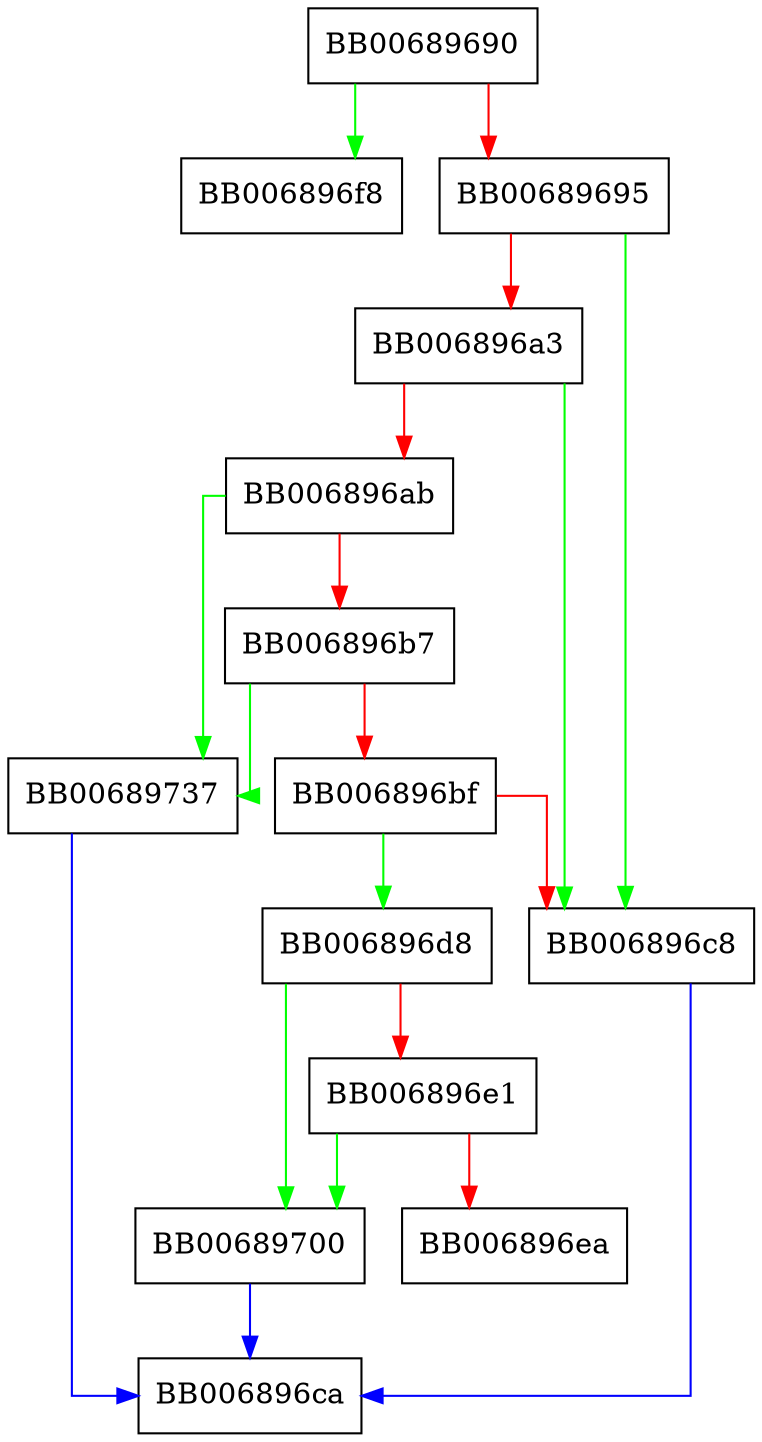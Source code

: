 digraph X509_PUBKEY_eq {
  node [shape="box"];
  graph [splines=ortho];
  BB00689690 -> BB006896f8 [color="green"];
  BB00689690 -> BB00689695 [color="red"];
  BB00689695 -> BB006896c8 [color="green"];
  BB00689695 -> BB006896a3 [color="red"];
  BB006896a3 -> BB006896c8 [color="green"];
  BB006896a3 -> BB006896ab [color="red"];
  BB006896ab -> BB00689737 [color="green"];
  BB006896ab -> BB006896b7 [color="red"];
  BB006896b7 -> BB00689737 [color="green"];
  BB006896b7 -> BB006896bf [color="red"];
  BB006896bf -> BB006896d8 [color="green"];
  BB006896bf -> BB006896c8 [color="red"];
  BB006896c8 -> BB006896ca [color="blue"];
  BB006896d8 -> BB00689700 [color="green"];
  BB006896d8 -> BB006896e1 [color="red"];
  BB006896e1 -> BB00689700 [color="green"];
  BB006896e1 -> BB006896ea [color="red"];
  BB00689700 -> BB006896ca [color="blue"];
  BB00689737 -> BB006896ca [color="blue"];
}